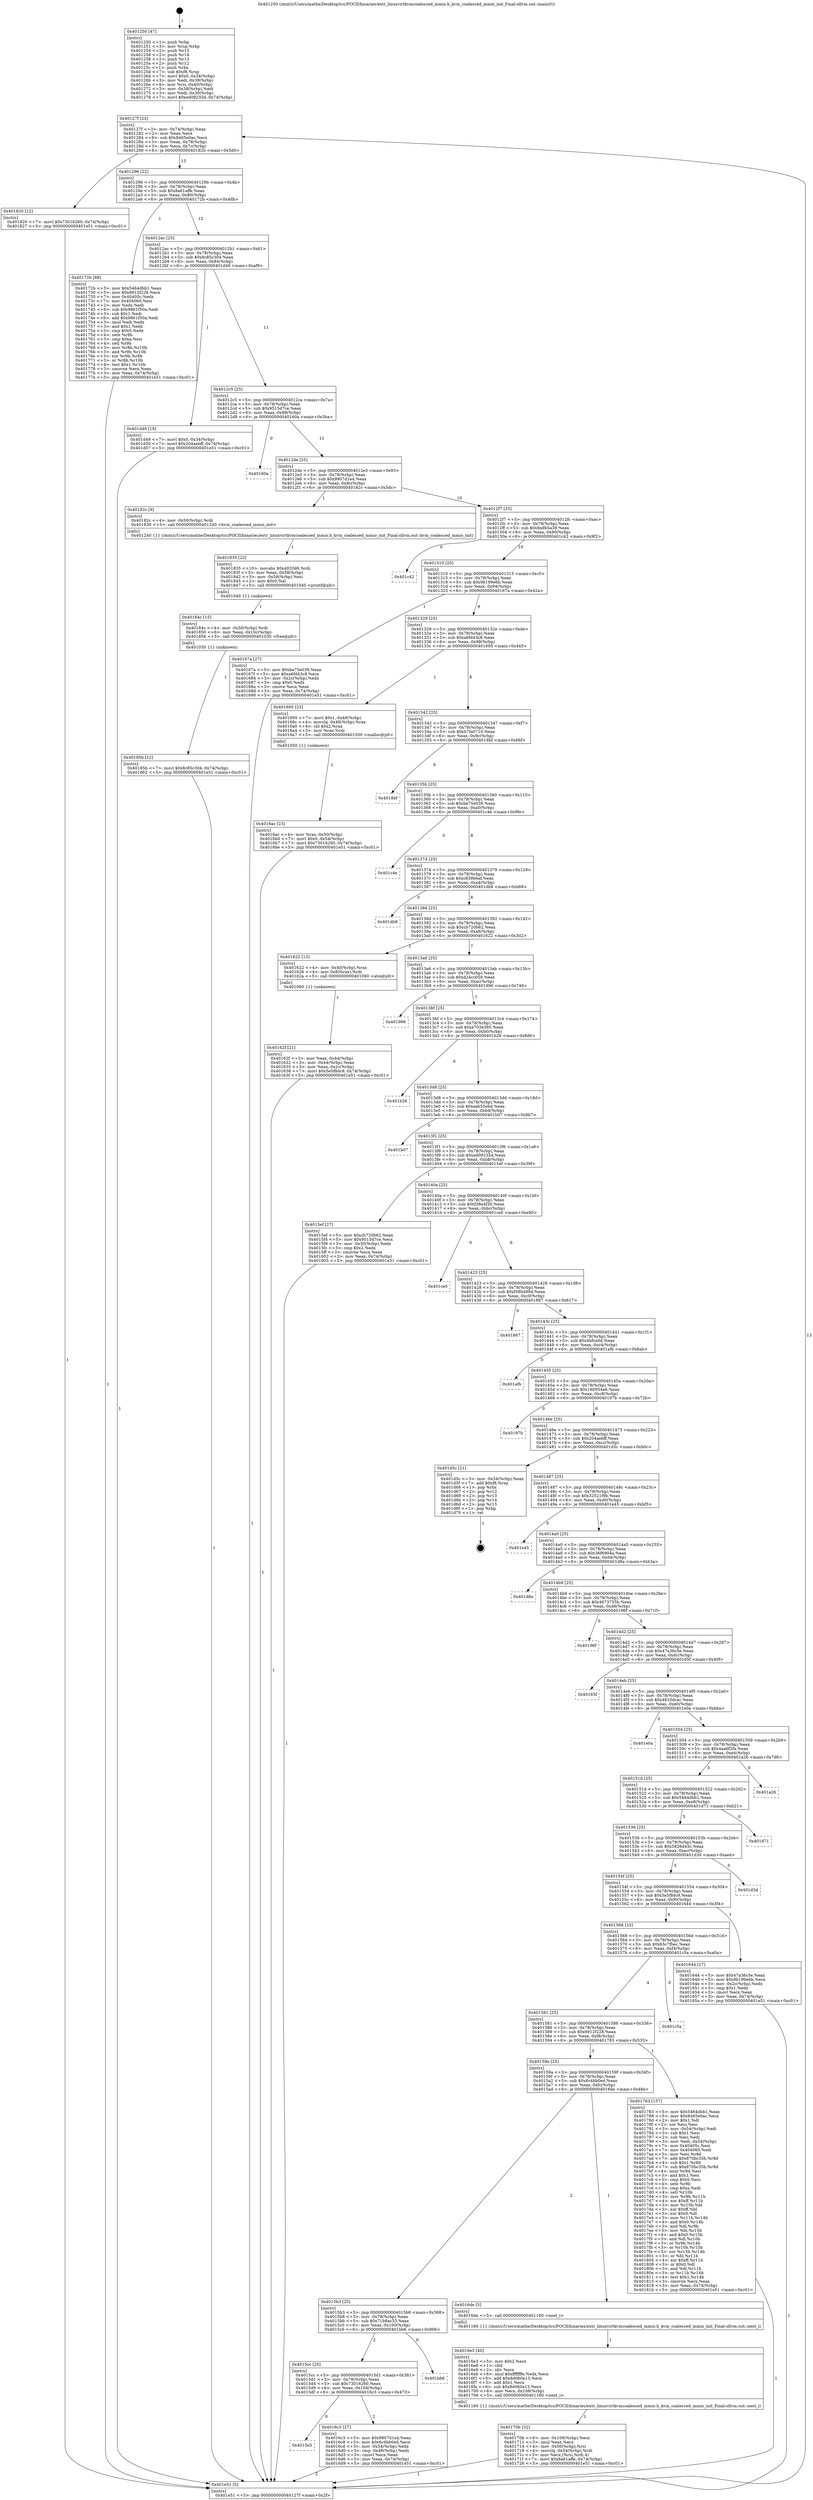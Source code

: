 digraph "0x401250" {
  label = "0x401250 (/mnt/c/Users/mathe/Desktop/tcc/POCII/binaries/extr_linuxvirtkvmcoalesced_mmio.h_kvm_coalesced_mmio_init_Final-ollvm.out::main(0))"
  labelloc = "t"
  node[shape=record]

  Entry [label="",width=0.3,height=0.3,shape=circle,fillcolor=black,style=filled]
  "0x40127f" [label="{
     0x40127f [23]\l
     | [instrs]\l
     &nbsp;&nbsp;0x40127f \<+3\>: mov -0x74(%rbp),%eax\l
     &nbsp;&nbsp;0x401282 \<+2\>: mov %eax,%ecx\l
     &nbsp;&nbsp;0x401284 \<+6\>: sub $0x8465e0ac,%ecx\l
     &nbsp;&nbsp;0x40128a \<+3\>: mov %eax,-0x78(%rbp)\l
     &nbsp;&nbsp;0x40128d \<+3\>: mov %ecx,-0x7c(%rbp)\l
     &nbsp;&nbsp;0x401290 \<+6\>: je 0000000000401820 \<main+0x5d0\>\l
  }"]
  "0x401820" [label="{
     0x401820 [12]\l
     | [instrs]\l
     &nbsp;&nbsp;0x401820 \<+7\>: movl $0x73016260,-0x74(%rbp)\l
     &nbsp;&nbsp;0x401827 \<+5\>: jmp 0000000000401e51 \<main+0xc01\>\l
  }"]
  "0x401296" [label="{
     0x401296 [22]\l
     | [instrs]\l
     &nbsp;&nbsp;0x401296 \<+5\>: jmp 000000000040129b \<main+0x4b\>\l
     &nbsp;&nbsp;0x40129b \<+3\>: mov -0x78(%rbp),%eax\l
     &nbsp;&nbsp;0x40129e \<+5\>: sub $0x8a61affe,%eax\l
     &nbsp;&nbsp;0x4012a3 \<+3\>: mov %eax,-0x80(%rbp)\l
     &nbsp;&nbsp;0x4012a6 \<+6\>: je 000000000040172b \<main+0x4db\>\l
  }"]
  Exit [label="",width=0.3,height=0.3,shape=circle,fillcolor=black,style=filled,peripheries=2]
  "0x40172b" [label="{
     0x40172b [88]\l
     | [instrs]\l
     &nbsp;&nbsp;0x40172b \<+5\>: mov $0x5464dbb1,%eax\l
     &nbsp;&nbsp;0x401730 \<+5\>: mov $0x6912f228,%ecx\l
     &nbsp;&nbsp;0x401735 \<+7\>: mov 0x40405c,%edx\l
     &nbsp;&nbsp;0x40173c \<+7\>: mov 0x404060,%esi\l
     &nbsp;&nbsp;0x401743 \<+2\>: mov %edx,%edi\l
     &nbsp;&nbsp;0x401745 \<+6\>: sub $0x9861f50a,%edi\l
     &nbsp;&nbsp;0x40174b \<+3\>: sub $0x1,%edi\l
     &nbsp;&nbsp;0x40174e \<+6\>: add $0x9861f50a,%edi\l
     &nbsp;&nbsp;0x401754 \<+3\>: imul %edi,%edx\l
     &nbsp;&nbsp;0x401757 \<+3\>: and $0x1,%edx\l
     &nbsp;&nbsp;0x40175a \<+3\>: cmp $0x0,%edx\l
     &nbsp;&nbsp;0x40175d \<+4\>: sete %r8b\l
     &nbsp;&nbsp;0x401761 \<+3\>: cmp $0xa,%esi\l
     &nbsp;&nbsp;0x401764 \<+4\>: setl %r9b\l
     &nbsp;&nbsp;0x401768 \<+3\>: mov %r8b,%r10b\l
     &nbsp;&nbsp;0x40176b \<+3\>: and %r9b,%r10b\l
     &nbsp;&nbsp;0x40176e \<+3\>: xor %r9b,%r8b\l
     &nbsp;&nbsp;0x401771 \<+3\>: or %r8b,%r10b\l
     &nbsp;&nbsp;0x401774 \<+4\>: test $0x1,%r10b\l
     &nbsp;&nbsp;0x401778 \<+3\>: cmovne %ecx,%eax\l
     &nbsp;&nbsp;0x40177b \<+3\>: mov %eax,-0x74(%rbp)\l
     &nbsp;&nbsp;0x40177e \<+5\>: jmp 0000000000401e51 \<main+0xc01\>\l
  }"]
  "0x4012ac" [label="{
     0x4012ac [25]\l
     | [instrs]\l
     &nbsp;&nbsp;0x4012ac \<+5\>: jmp 00000000004012b1 \<main+0x61\>\l
     &nbsp;&nbsp;0x4012b1 \<+3\>: mov -0x78(%rbp),%eax\l
     &nbsp;&nbsp;0x4012b4 \<+5\>: sub $0x8c85c304,%eax\l
     &nbsp;&nbsp;0x4012b9 \<+6\>: mov %eax,-0x84(%rbp)\l
     &nbsp;&nbsp;0x4012bf \<+6\>: je 0000000000401d49 \<main+0xaf9\>\l
  }"]
  "0x40185b" [label="{
     0x40185b [12]\l
     | [instrs]\l
     &nbsp;&nbsp;0x40185b \<+7\>: movl $0x8c85c304,-0x74(%rbp)\l
     &nbsp;&nbsp;0x401862 \<+5\>: jmp 0000000000401e51 \<main+0xc01\>\l
  }"]
  "0x401d49" [label="{
     0x401d49 [19]\l
     | [instrs]\l
     &nbsp;&nbsp;0x401d49 \<+7\>: movl $0x0,-0x34(%rbp)\l
     &nbsp;&nbsp;0x401d50 \<+7\>: movl $0x204aebff,-0x74(%rbp)\l
     &nbsp;&nbsp;0x401d57 \<+5\>: jmp 0000000000401e51 \<main+0xc01\>\l
  }"]
  "0x4012c5" [label="{
     0x4012c5 [25]\l
     | [instrs]\l
     &nbsp;&nbsp;0x4012c5 \<+5\>: jmp 00000000004012ca \<main+0x7a\>\l
     &nbsp;&nbsp;0x4012ca \<+3\>: mov -0x78(%rbp),%eax\l
     &nbsp;&nbsp;0x4012cd \<+5\>: sub $0x9515d7ce,%eax\l
     &nbsp;&nbsp;0x4012d2 \<+6\>: mov %eax,-0x88(%rbp)\l
     &nbsp;&nbsp;0x4012d8 \<+6\>: je 000000000040160a \<main+0x3ba\>\l
  }"]
  "0x40184c" [label="{
     0x40184c [15]\l
     | [instrs]\l
     &nbsp;&nbsp;0x40184c \<+4\>: mov -0x50(%rbp),%rdi\l
     &nbsp;&nbsp;0x401850 \<+6\>: mov %eax,-0x10c(%rbp)\l
     &nbsp;&nbsp;0x401856 \<+5\>: call 0000000000401030 \<free@plt\>\l
     | [calls]\l
     &nbsp;&nbsp;0x401030 \{1\} (unknown)\l
  }"]
  "0x40160a" [label="{
     0x40160a\l
  }", style=dashed]
  "0x4012de" [label="{
     0x4012de [25]\l
     | [instrs]\l
     &nbsp;&nbsp;0x4012de \<+5\>: jmp 00000000004012e3 \<main+0x93\>\l
     &nbsp;&nbsp;0x4012e3 \<+3\>: mov -0x78(%rbp),%eax\l
     &nbsp;&nbsp;0x4012e6 \<+5\>: sub $0x9907d1e4,%eax\l
     &nbsp;&nbsp;0x4012eb \<+6\>: mov %eax,-0x8c(%rbp)\l
     &nbsp;&nbsp;0x4012f1 \<+6\>: je 000000000040182c \<main+0x5dc\>\l
  }"]
  "0x401835" [label="{
     0x401835 [23]\l
     | [instrs]\l
     &nbsp;&nbsp;0x401835 \<+10\>: movabs $0x4020d6,%rdi\l
     &nbsp;&nbsp;0x40183f \<+3\>: mov %eax,-0x58(%rbp)\l
     &nbsp;&nbsp;0x401842 \<+3\>: mov -0x58(%rbp),%esi\l
     &nbsp;&nbsp;0x401845 \<+2\>: mov $0x0,%al\l
     &nbsp;&nbsp;0x401847 \<+5\>: call 0000000000401040 \<printf@plt\>\l
     | [calls]\l
     &nbsp;&nbsp;0x401040 \{1\} (unknown)\l
  }"]
  "0x40182c" [label="{
     0x40182c [9]\l
     | [instrs]\l
     &nbsp;&nbsp;0x40182c \<+4\>: mov -0x50(%rbp),%rdi\l
     &nbsp;&nbsp;0x401830 \<+5\>: call 0000000000401240 \<kvm_coalesced_mmio_init\>\l
     | [calls]\l
     &nbsp;&nbsp;0x401240 \{1\} (/mnt/c/Users/mathe/Desktop/tcc/POCII/binaries/extr_linuxvirtkvmcoalesced_mmio.h_kvm_coalesced_mmio_init_Final-ollvm.out::kvm_coalesced_mmio_init)\l
  }"]
  "0x4012f7" [label="{
     0x4012f7 [25]\l
     | [instrs]\l
     &nbsp;&nbsp;0x4012f7 \<+5\>: jmp 00000000004012fc \<main+0xac\>\l
     &nbsp;&nbsp;0x4012fc \<+3\>: mov -0x78(%rbp),%eax\l
     &nbsp;&nbsp;0x4012ff \<+5\>: sub $0x9a9b5a39,%eax\l
     &nbsp;&nbsp;0x401304 \<+6\>: mov %eax,-0x90(%rbp)\l
     &nbsp;&nbsp;0x40130a \<+6\>: je 0000000000401c42 \<main+0x9f2\>\l
  }"]
  "0x40170b" [label="{
     0x40170b [32]\l
     | [instrs]\l
     &nbsp;&nbsp;0x40170b \<+6\>: mov -0x108(%rbp),%ecx\l
     &nbsp;&nbsp;0x401711 \<+3\>: imul %eax,%ecx\l
     &nbsp;&nbsp;0x401714 \<+4\>: mov -0x50(%rbp),%rsi\l
     &nbsp;&nbsp;0x401718 \<+4\>: movslq -0x54(%rbp),%rdi\l
     &nbsp;&nbsp;0x40171c \<+3\>: mov %ecx,(%rsi,%rdi,4)\l
     &nbsp;&nbsp;0x40171f \<+7\>: movl $0x8a61affe,-0x74(%rbp)\l
     &nbsp;&nbsp;0x401726 \<+5\>: jmp 0000000000401e51 \<main+0xc01\>\l
  }"]
  "0x401c42" [label="{
     0x401c42\l
  }", style=dashed]
  "0x401310" [label="{
     0x401310 [25]\l
     | [instrs]\l
     &nbsp;&nbsp;0x401310 \<+5\>: jmp 0000000000401315 \<main+0xc5\>\l
     &nbsp;&nbsp;0x401315 \<+3\>: mov -0x78(%rbp),%eax\l
     &nbsp;&nbsp;0x401318 \<+5\>: sub $0x9b199e6b,%eax\l
     &nbsp;&nbsp;0x40131d \<+6\>: mov %eax,-0x94(%rbp)\l
     &nbsp;&nbsp;0x401323 \<+6\>: je 000000000040167a \<main+0x42a\>\l
  }"]
  "0x4016e3" [label="{
     0x4016e3 [40]\l
     | [instrs]\l
     &nbsp;&nbsp;0x4016e3 \<+5\>: mov $0x2,%ecx\l
     &nbsp;&nbsp;0x4016e8 \<+1\>: cltd\l
     &nbsp;&nbsp;0x4016e9 \<+2\>: idiv %ecx\l
     &nbsp;&nbsp;0x4016eb \<+6\>: imul $0xfffffffe,%edx,%ecx\l
     &nbsp;&nbsp;0x4016f1 \<+6\>: add $0x8d060a13,%ecx\l
     &nbsp;&nbsp;0x4016f7 \<+3\>: add $0x1,%ecx\l
     &nbsp;&nbsp;0x4016fa \<+6\>: sub $0x8d060a13,%ecx\l
     &nbsp;&nbsp;0x401700 \<+6\>: mov %ecx,-0x108(%rbp)\l
     &nbsp;&nbsp;0x401706 \<+5\>: call 0000000000401160 \<next_i\>\l
     | [calls]\l
     &nbsp;&nbsp;0x401160 \{1\} (/mnt/c/Users/mathe/Desktop/tcc/POCII/binaries/extr_linuxvirtkvmcoalesced_mmio.h_kvm_coalesced_mmio_init_Final-ollvm.out::next_i)\l
  }"]
  "0x40167a" [label="{
     0x40167a [27]\l
     | [instrs]\l
     &nbsp;&nbsp;0x40167a \<+5\>: mov $0xbe75e039,%eax\l
     &nbsp;&nbsp;0x40167f \<+5\>: mov $0xa6fd43c8,%ecx\l
     &nbsp;&nbsp;0x401684 \<+3\>: mov -0x2c(%rbp),%edx\l
     &nbsp;&nbsp;0x401687 \<+3\>: cmp $0x0,%edx\l
     &nbsp;&nbsp;0x40168a \<+3\>: cmove %ecx,%eax\l
     &nbsp;&nbsp;0x40168d \<+3\>: mov %eax,-0x74(%rbp)\l
     &nbsp;&nbsp;0x401690 \<+5\>: jmp 0000000000401e51 \<main+0xc01\>\l
  }"]
  "0x401329" [label="{
     0x401329 [25]\l
     | [instrs]\l
     &nbsp;&nbsp;0x401329 \<+5\>: jmp 000000000040132e \<main+0xde\>\l
     &nbsp;&nbsp;0x40132e \<+3\>: mov -0x78(%rbp),%eax\l
     &nbsp;&nbsp;0x401331 \<+5\>: sub $0xa6fd43c8,%eax\l
     &nbsp;&nbsp;0x401336 \<+6\>: mov %eax,-0x98(%rbp)\l
     &nbsp;&nbsp;0x40133c \<+6\>: je 0000000000401695 \<main+0x445\>\l
  }"]
  "0x4015e5" [label="{
     0x4015e5\l
  }", style=dashed]
  "0x401695" [label="{
     0x401695 [23]\l
     | [instrs]\l
     &nbsp;&nbsp;0x401695 \<+7\>: movl $0x1,-0x48(%rbp)\l
     &nbsp;&nbsp;0x40169c \<+4\>: movslq -0x48(%rbp),%rax\l
     &nbsp;&nbsp;0x4016a0 \<+4\>: shl $0x2,%rax\l
     &nbsp;&nbsp;0x4016a4 \<+3\>: mov %rax,%rdi\l
     &nbsp;&nbsp;0x4016a7 \<+5\>: call 0000000000401050 \<malloc@plt\>\l
     | [calls]\l
     &nbsp;&nbsp;0x401050 \{1\} (unknown)\l
  }"]
  "0x401342" [label="{
     0x401342 [25]\l
     | [instrs]\l
     &nbsp;&nbsp;0x401342 \<+5\>: jmp 0000000000401347 \<main+0xf7\>\l
     &nbsp;&nbsp;0x401347 \<+3\>: mov -0x78(%rbp),%eax\l
     &nbsp;&nbsp;0x40134a \<+5\>: sub $0xb7fa0710,%eax\l
     &nbsp;&nbsp;0x40134f \<+6\>: mov %eax,-0x9c(%rbp)\l
     &nbsp;&nbsp;0x401355 \<+6\>: je 00000000004018bf \<main+0x66f\>\l
  }"]
  "0x4016c3" [label="{
     0x4016c3 [27]\l
     | [instrs]\l
     &nbsp;&nbsp;0x4016c3 \<+5\>: mov $0x9907d1e4,%eax\l
     &nbsp;&nbsp;0x4016c8 \<+5\>: mov $0x6c4bb0ed,%ecx\l
     &nbsp;&nbsp;0x4016cd \<+3\>: mov -0x54(%rbp),%edx\l
     &nbsp;&nbsp;0x4016d0 \<+3\>: cmp -0x48(%rbp),%edx\l
     &nbsp;&nbsp;0x4016d3 \<+3\>: cmovl %ecx,%eax\l
     &nbsp;&nbsp;0x4016d6 \<+3\>: mov %eax,-0x74(%rbp)\l
     &nbsp;&nbsp;0x4016d9 \<+5\>: jmp 0000000000401e51 \<main+0xc01\>\l
  }"]
  "0x4018bf" [label="{
     0x4018bf\l
  }", style=dashed]
  "0x40135b" [label="{
     0x40135b [25]\l
     | [instrs]\l
     &nbsp;&nbsp;0x40135b \<+5\>: jmp 0000000000401360 \<main+0x110\>\l
     &nbsp;&nbsp;0x401360 \<+3\>: mov -0x78(%rbp),%eax\l
     &nbsp;&nbsp;0x401363 \<+5\>: sub $0xbe75e039,%eax\l
     &nbsp;&nbsp;0x401368 \<+6\>: mov %eax,-0xa0(%rbp)\l
     &nbsp;&nbsp;0x40136e \<+6\>: je 0000000000401c4e \<main+0x9fe\>\l
  }"]
  "0x4015cc" [label="{
     0x4015cc [25]\l
     | [instrs]\l
     &nbsp;&nbsp;0x4015cc \<+5\>: jmp 00000000004015d1 \<main+0x381\>\l
     &nbsp;&nbsp;0x4015d1 \<+3\>: mov -0x78(%rbp),%eax\l
     &nbsp;&nbsp;0x4015d4 \<+5\>: sub $0x73016260,%eax\l
     &nbsp;&nbsp;0x4015d9 \<+6\>: mov %eax,-0x104(%rbp)\l
     &nbsp;&nbsp;0x4015df \<+6\>: je 00000000004016c3 \<main+0x473\>\l
  }"]
  "0x401c4e" [label="{
     0x401c4e\l
  }", style=dashed]
  "0x401374" [label="{
     0x401374 [25]\l
     | [instrs]\l
     &nbsp;&nbsp;0x401374 \<+5\>: jmp 0000000000401379 \<main+0x129\>\l
     &nbsp;&nbsp;0x401379 \<+3\>: mov -0x78(%rbp),%eax\l
     &nbsp;&nbsp;0x40137c \<+5\>: sub $0xc839b6af,%eax\l
     &nbsp;&nbsp;0x401381 \<+6\>: mov %eax,-0xa4(%rbp)\l
     &nbsp;&nbsp;0x401387 \<+6\>: je 0000000000401db8 \<main+0xb68\>\l
  }"]
  "0x401bb6" [label="{
     0x401bb6\l
  }", style=dashed]
  "0x401db8" [label="{
     0x401db8\l
  }", style=dashed]
  "0x40138d" [label="{
     0x40138d [25]\l
     | [instrs]\l
     &nbsp;&nbsp;0x40138d \<+5\>: jmp 0000000000401392 \<main+0x142\>\l
     &nbsp;&nbsp;0x401392 \<+3\>: mov -0x78(%rbp),%eax\l
     &nbsp;&nbsp;0x401395 \<+5\>: sub $0xcb720b62,%eax\l
     &nbsp;&nbsp;0x40139a \<+6\>: mov %eax,-0xa8(%rbp)\l
     &nbsp;&nbsp;0x4013a0 \<+6\>: je 0000000000401622 \<main+0x3d2\>\l
  }"]
  "0x4015b3" [label="{
     0x4015b3 [25]\l
     | [instrs]\l
     &nbsp;&nbsp;0x4015b3 \<+5\>: jmp 00000000004015b8 \<main+0x368\>\l
     &nbsp;&nbsp;0x4015b8 \<+3\>: mov -0x78(%rbp),%eax\l
     &nbsp;&nbsp;0x4015bb \<+5\>: sub $0x71b8ac33,%eax\l
     &nbsp;&nbsp;0x4015c0 \<+6\>: mov %eax,-0x100(%rbp)\l
     &nbsp;&nbsp;0x4015c6 \<+6\>: je 0000000000401bb6 \<main+0x966\>\l
  }"]
  "0x401622" [label="{
     0x401622 [13]\l
     | [instrs]\l
     &nbsp;&nbsp;0x401622 \<+4\>: mov -0x40(%rbp),%rax\l
     &nbsp;&nbsp;0x401626 \<+4\>: mov 0x8(%rax),%rdi\l
     &nbsp;&nbsp;0x40162a \<+5\>: call 0000000000401060 \<atoi@plt\>\l
     | [calls]\l
     &nbsp;&nbsp;0x401060 \{1\} (unknown)\l
  }"]
  "0x4013a6" [label="{
     0x4013a6 [25]\l
     | [instrs]\l
     &nbsp;&nbsp;0x4013a6 \<+5\>: jmp 00000000004013ab \<main+0x15b\>\l
     &nbsp;&nbsp;0x4013ab \<+3\>: mov -0x78(%rbp),%eax\l
     &nbsp;&nbsp;0x4013ae \<+5\>: sub $0xd24cc059,%eax\l
     &nbsp;&nbsp;0x4013b3 \<+6\>: mov %eax,-0xac(%rbp)\l
     &nbsp;&nbsp;0x4013b9 \<+6\>: je 0000000000401996 \<main+0x746\>\l
  }"]
  "0x4016de" [label="{
     0x4016de [5]\l
     | [instrs]\l
     &nbsp;&nbsp;0x4016de \<+5\>: call 0000000000401160 \<next_i\>\l
     | [calls]\l
     &nbsp;&nbsp;0x401160 \{1\} (/mnt/c/Users/mathe/Desktop/tcc/POCII/binaries/extr_linuxvirtkvmcoalesced_mmio.h_kvm_coalesced_mmio_init_Final-ollvm.out::next_i)\l
  }"]
  "0x401996" [label="{
     0x401996\l
  }", style=dashed]
  "0x4013bf" [label="{
     0x4013bf [25]\l
     | [instrs]\l
     &nbsp;&nbsp;0x4013bf \<+5\>: jmp 00000000004013c4 \<main+0x174\>\l
     &nbsp;&nbsp;0x4013c4 \<+3\>: mov -0x78(%rbp),%eax\l
     &nbsp;&nbsp;0x4013c7 \<+5\>: sub $0xe703e360,%eax\l
     &nbsp;&nbsp;0x4013cc \<+6\>: mov %eax,-0xb0(%rbp)\l
     &nbsp;&nbsp;0x4013d2 \<+6\>: je 0000000000401b26 \<main+0x8d6\>\l
  }"]
  "0x40159a" [label="{
     0x40159a [25]\l
     | [instrs]\l
     &nbsp;&nbsp;0x40159a \<+5\>: jmp 000000000040159f \<main+0x34f\>\l
     &nbsp;&nbsp;0x40159f \<+3\>: mov -0x78(%rbp),%eax\l
     &nbsp;&nbsp;0x4015a2 \<+5\>: sub $0x6c4bb0ed,%eax\l
     &nbsp;&nbsp;0x4015a7 \<+6\>: mov %eax,-0xfc(%rbp)\l
     &nbsp;&nbsp;0x4015ad \<+6\>: je 00000000004016de \<main+0x48e\>\l
  }"]
  "0x401b26" [label="{
     0x401b26\l
  }", style=dashed]
  "0x4013d8" [label="{
     0x4013d8 [25]\l
     | [instrs]\l
     &nbsp;&nbsp;0x4013d8 \<+5\>: jmp 00000000004013dd \<main+0x18d\>\l
     &nbsp;&nbsp;0x4013dd \<+3\>: mov -0x78(%rbp),%eax\l
     &nbsp;&nbsp;0x4013e0 \<+5\>: sub $0xeab55ebd,%eax\l
     &nbsp;&nbsp;0x4013e5 \<+6\>: mov %eax,-0xb4(%rbp)\l
     &nbsp;&nbsp;0x4013eb \<+6\>: je 0000000000401b07 \<main+0x8b7\>\l
  }"]
  "0x401783" [label="{
     0x401783 [157]\l
     | [instrs]\l
     &nbsp;&nbsp;0x401783 \<+5\>: mov $0x5464dbb1,%eax\l
     &nbsp;&nbsp;0x401788 \<+5\>: mov $0x8465e0ac,%ecx\l
     &nbsp;&nbsp;0x40178d \<+2\>: mov $0x1,%dl\l
     &nbsp;&nbsp;0x40178f \<+2\>: xor %esi,%esi\l
     &nbsp;&nbsp;0x401791 \<+3\>: mov -0x54(%rbp),%edi\l
     &nbsp;&nbsp;0x401794 \<+3\>: sub $0x1,%esi\l
     &nbsp;&nbsp;0x401797 \<+2\>: sub %esi,%edi\l
     &nbsp;&nbsp;0x401799 \<+3\>: mov %edi,-0x54(%rbp)\l
     &nbsp;&nbsp;0x40179c \<+7\>: mov 0x40405c,%esi\l
     &nbsp;&nbsp;0x4017a3 \<+7\>: mov 0x404060,%edi\l
     &nbsp;&nbsp;0x4017aa \<+3\>: mov %esi,%r8d\l
     &nbsp;&nbsp;0x4017ad \<+7\>: add $0x870bc35b,%r8d\l
     &nbsp;&nbsp;0x4017b4 \<+4\>: sub $0x1,%r8d\l
     &nbsp;&nbsp;0x4017b8 \<+7\>: sub $0x870bc35b,%r8d\l
     &nbsp;&nbsp;0x4017bf \<+4\>: imul %r8d,%esi\l
     &nbsp;&nbsp;0x4017c3 \<+3\>: and $0x1,%esi\l
     &nbsp;&nbsp;0x4017c6 \<+3\>: cmp $0x0,%esi\l
     &nbsp;&nbsp;0x4017c9 \<+4\>: sete %r9b\l
     &nbsp;&nbsp;0x4017cd \<+3\>: cmp $0xa,%edi\l
     &nbsp;&nbsp;0x4017d0 \<+4\>: setl %r10b\l
     &nbsp;&nbsp;0x4017d4 \<+3\>: mov %r9b,%r11b\l
     &nbsp;&nbsp;0x4017d7 \<+4\>: xor $0xff,%r11b\l
     &nbsp;&nbsp;0x4017db \<+3\>: mov %r10b,%bl\l
     &nbsp;&nbsp;0x4017de \<+3\>: xor $0xff,%bl\l
     &nbsp;&nbsp;0x4017e1 \<+3\>: xor $0x0,%dl\l
     &nbsp;&nbsp;0x4017e4 \<+3\>: mov %r11b,%r14b\l
     &nbsp;&nbsp;0x4017e7 \<+4\>: and $0x0,%r14b\l
     &nbsp;&nbsp;0x4017eb \<+3\>: and %dl,%r9b\l
     &nbsp;&nbsp;0x4017ee \<+3\>: mov %bl,%r15b\l
     &nbsp;&nbsp;0x4017f1 \<+4\>: and $0x0,%r15b\l
     &nbsp;&nbsp;0x4017f5 \<+3\>: and %dl,%r10b\l
     &nbsp;&nbsp;0x4017f8 \<+3\>: or %r9b,%r14b\l
     &nbsp;&nbsp;0x4017fb \<+3\>: or %r10b,%r15b\l
     &nbsp;&nbsp;0x4017fe \<+3\>: xor %r15b,%r14b\l
     &nbsp;&nbsp;0x401801 \<+3\>: or %bl,%r11b\l
     &nbsp;&nbsp;0x401804 \<+4\>: xor $0xff,%r11b\l
     &nbsp;&nbsp;0x401808 \<+3\>: or $0x0,%dl\l
     &nbsp;&nbsp;0x40180b \<+3\>: and %dl,%r11b\l
     &nbsp;&nbsp;0x40180e \<+3\>: or %r11b,%r14b\l
     &nbsp;&nbsp;0x401811 \<+4\>: test $0x1,%r14b\l
     &nbsp;&nbsp;0x401815 \<+3\>: cmovne %ecx,%eax\l
     &nbsp;&nbsp;0x401818 \<+3\>: mov %eax,-0x74(%rbp)\l
     &nbsp;&nbsp;0x40181b \<+5\>: jmp 0000000000401e51 \<main+0xc01\>\l
  }"]
  "0x401b07" [label="{
     0x401b07\l
  }", style=dashed]
  "0x4013f1" [label="{
     0x4013f1 [25]\l
     | [instrs]\l
     &nbsp;&nbsp;0x4013f1 \<+5\>: jmp 00000000004013f6 \<main+0x1a6\>\l
     &nbsp;&nbsp;0x4013f6 \<+3\>: mov -0x78(%rbp),%eax\l
     &nbsp;&nbsp;0x4013f9 \<+5\>: sub $0xed09235d,%eax\l
     &nbsp;&nbsp;0x4013fe \<+6\>: mov %eax,-0xb8(%rbp)\l
     &nbsp;&nbsp;0x401404 \<+6\>: je 00000000004015ef \<main+0x39f\>\l
  }"]
  "0x401581" [label="{
     0x401581 [25]\l
     | [instrs]\l
     &nbsp;&nbsp;0x401581 \<+5\>: jmp 0000000000401586 \<main+0x336\>\l
     &nbsp;&nbsp;0x401586 \<+3\>: mov -0x78(%rbp),%eax\l
     &nbsp;&nbsp;0x401589 \<+5\>: sub $0x6912f228,%eax\l
     &nbsp;&nbsp;0x40158e \<+6\>: mov %eax,-0xf8(%rbp)\l
     &nbsp;&nbsp;0x401594 \<+6\>: je 0000000000401783 \<main+0x533\>\l
  }"]
  "0x4015ef" [label="{
     0x4015ef [27]\l
     | [instrs]\l
     &nbsp;&nbsp;0x4015ef \<+5\>: mov $0xcb720b62,%eax\l
     &nbsp;&nbsp;0x4015f4 \<+5\>: mov $0x9515d7ce,%ecx\l
     &nbsp;&nbsp;0x4015f9 \<+3\>: mov -0x30(%rbp),%edx\l
     &nbsp;&nbsp;0x4015fc \<+3\>: cmp $0x2,%edx\l
     &nbsp;&nbsp;0x4015ff \<+3\>: cmovne %ecx,%eax\l
     &nbsp;&nbsp;0x401602 \<+3\>: mov %eax,-0x74(%rbp)\l
     &nbsp;&nbsp;0x401605 \<+5\>: jmp 0000000000401e51 \<main+0xc01\>\l
  }"]
  "0x40140a" [label="{
     0x40140a [25]\l
     | [instrs]\l
     &nbsp;&nbsp;0x40140a \<+5\>: jmp 000000000040140f \<main+0x1bf\>\l
     &nbsp;&nbsp;0x40140f \<+3\>: mov -0x78(%rbp),%eax\l
     &nbsp;&nbsp;0x401412 \<+5\>: sub $0xf38a4f30,%eax\l
     &nbsp;&nbsp;0x401417 \<+6\>: mov %eax,-0xbc(%rbp)\l
     &nbsp;&nbsp;0x40141d \<+6\>: je 0000000000401ce0 \<main+0xa90\>\l
  }"]
  "0x401e51" [label="{
     0x401e51 [5]\l
     | [instrs]\l
     &nbsp;&nbsp;0x401e51 \<+5\>: jmp 000000000040127f \<main+0x2f\>\l
  }"]
  "0x401250" [label="{
     0x401250 [47]\l
     | [instrs]\l
     &nbsp;&nbsp;0x401250 \<+1\>: push %rbp\l
     &nbsp;&nbsp;0x401251 \<+3\>: mov %rsp,%rbp\l
     &nbsp;&nbsp;0x401254 \<+2\>: push %r15\l
     &nbsp;&nbsp;0x401256 \<+2\>: push %r14\l
     &nbsp;&nbsp;0x401258 \<+2\>: push %r13\l
     &nbsp;&nbsp;0x40125a \<+2\>: push %r12\l
     &nbsp;&nbsp;0x40125c \<+1\>: push %rbx\l
     &nbsp;&nbsp;0x40125d \<+7\>: sub $0xf8,%rsp\l
     &nbsp;&nbsp;0x401264 \<+7\>: movl $0x0,-0x34(%rbp)\l
     &nbsp;&nbsp;0x40126b \<+3\>: mov %edi,-0x38(%rbp)\l
     &nbsp;&nbsp;0x40126e \<+4\>: mov %rsi,-0x40(%rbp)\l
     &nbsp;&nbsp;0x401272 \<+3\>: mov -0x38(%rbp),%edi\l
     &nbsp;&nbsp;0x401275 \<+3\>: mov %edi,-0x30(%rbp)\l
     &nbsp;&nbsp;0x401278 \<+7\>: movl $0xed09235d,-0x74(%rbp)\l
  }"]
  "0x40162f" [label="{
     0x40162f [21]\l
     | [instrs]\l
     &nbsp;&nbsp;0x40162f \<+3\>: mov %eax,-0x44(%rbp)\l
     &nbsp;&nbsp;0x401632 \<+3\>: mov -0x44(%rbp),%eax\l
     &nbsp;&nbsp;0x401635 \<+3\>: mov %eax,-0x2c(%rbp)\l
     &nbsp;&nbsp;0x401638 \<+7\>: movl $0x5e5f8dc9,-0x74(%rbp)\l
     &nbsp;&nbsp;0x40163f \<+5\>: jmp 0000000000401e51 \<main+0xc01\>\l
  }"]
  "0x401c5a" [label="{
     0x401c5a\l
  }", style=dashed]
  "0x401ce0" [label="{
     0x401ce0\l
  }", style=dashed]
  "0x401423" [label="{
     0x401423 [25]\l
     | [instrs]\l
     &nbsp;&nbsp;0x401423 \<+5\>: jmp 0000000000401428 \<main+0x1d8\>\l
     &nbsp;&nbsp;0x401428 \<+3\>: mov -0x78(%rbp),%eax\l
     &nbsp;&nbsp;0x40142b \<+5\>: sub $0xf58b4994,%eax\l
     &nbsp;&nbsp;0x401430 \<+6\>: mov %eax,-0xc0(%rbp)\l
     &nbsp;&nbsp;0x401436 \<+6\>: je 0000000000401867 \<main+0x617\>\l
  }"]
  "0x4016ac" [label="{
     0x4016ac [23]\l
     | [instrs]\l
     &nbsp;&nbsp;0x4016ac \<+4\>: mov %rax,-0x50(%rbp)\l
     &nbsp;&nbsp;0x4016b0 \<+7\>: movl $0x0,-0x54(%rbp)\l
     &nbsp;&nbsp;0x4016b7 \<+7\>: movl $0x73016260,-0x74(%rbp)\l
     &nbsp;&nbsp;0x4016be \<+5\>: jmp 0000000000401e51 \<main+0xc01\>\l
  }"]
  "0x401867" [label="{
     0x401867\l
  }", style=dashed]
  "0x40143c" [label="{
     0x40143c [25]\l
     | [instrs]\l
     &nbsp;&nbsp;0x40143c \<+5\>: jmp 0000000000401441 \<main+0x1f1\>\l
     &nbsp;&nbsp;0x401441 \<+3\>: mov -0x78(%rbp),%eax\l
     &nbsp;&nbsp;0x401444 \<+5\>: sub $0x4bfca0d,%eax\l
     &nbsp;&nbsp;0x401449 \<+6\>: mov %eax,-0xc4(%rbp)\l
     &nbsp;&nbsp;0x40144f \<+6\>: je 0000000000401afb \<main+0x8ab\>\l
  }"]
  "0x401568" [label="{
     0x401568 [25]\l
     | [instrs]\l
     &nbsp;&nbsp;0x401568 \<+5\>: jmp 000000000040156d \<main+0x31d\>\l
     &nbsp;&nbsp;0x40156d \<+3\>: mov -0x78(%rbp),%eax\l
     &nbsp;&nbsp;0x401570 \<+5\>: sub $0x65c7fbec,%eax\l
     &nbsp;&nbsp;0x401575 \<+6\>: mov %eax,-0xf4(%rbp)\l
     &nbsp;&nbsp;0x40157b \<+6\>: je 0000000000401c5a \<main+0xa0a\>\l
  }"]
  "0x401afb" [label="{
     0x401afb\l
  }", style=dashed]
  "0x401455" [label="{
     0x401455 [25]\l
     | [instrs]\l
     &nbsp;&nbsp;0x401455 \<+5\>: jmp 000000000040145a \<main+0x20a\>\l
     &nbsp;&nbsp;0x40145a \<+3\>: mov -0x78(%rbp),%eax\l
     &nbsp;&nbsp;0x40145d \<+5\>: sub $0x180054a6,%eax\l
     &nbsp;&nbsp;0x401462 \<+6\>: mov %eax,-0xc8(%rbp)\l
     &nbsp;&nbsp;0x401468 \<+6\>: je 000000000040197b \<main+0x72b\>\l
  }"]
  "0x401644" [label="{
     0x401644 [27]\l
     | [instrs]\l
     &nbsp;&nbsp;0x401644 \<+5\>: mov $0x47a36c5e,%eax\l
     &nbsp;&nbsp;0x401649 \<+5\>: mov $0x9b199e6b,%ecx\l
     &nbsp;&nbsp;0x40164e \<+3\>: mov -0x2c(%rbp),%edx\l
     &nbsp;&nbsp;0x401651 \<+3\>: cmp $0x1,%edx\l
     &nbsp;&nbsp;0x401654 \<+3\>: cmovl %ecx,%eax\l
     &nbsp;&nbsp;0x401657 \<+3\>: mov %eax,-0x74(%rbp)\l
     &nbsp;&nbsp;0x40165a \<+5\>: jmp 0000000000401e51 \<main+0xc01\>\l
  }"]
  "0x40197b" [label="{
     0x40197b\l
  }", style=dashed]
  "0x40146e" [label="{
     0x40146e [25]\l
     | [instrs]\l
     &nbsp;&nbsp;0x40146e \<+5\>: jmp 0000000000401473 \<main+0x223\>\l
     &nbsp;&nbsp;0x401473 \<+3\>: mov -0x78(%rbp),%eax\l
     &nbsp;&nbsp;0x401476 \<+5\>: sub $0x204aebff,%eax\l
     &nbsp;&nbsp;0x40147b \<+6\>: mov %eax,-0xcc(%rbp)\l
     &nbsp;&nbsp;0x401481 \<+6\>: je 0000000000401d5c \<main+0xb0c\>\l
  }"]
  "0x40154f" [label="{
     0x40154f [25]\l
     | [instrs]\l
     &nbsp;&nbsp;0x40154f \<+5\>: jmp 0000000000401554 \<main+0x304\>\l
     &nbsp;&nbsp;0x401554 \<+3\>: mov -0x78(%rbp),%eax\l
     &nbsp;&nbsp;0x401557 \<+5\>: sub $0x5e5f8dc9,%eax\l
     &nbsp;&nbsp;0x40155c \<+6\>: mov %eax,-0xf0(%rbp)\l
     &nbsp;&nbsp;0x401562 \<+6\>: je 0000000000401644 \<main+0x3f4\>\l
  }"]
  "0x401d5c" [label="{
     0x401d5c [21]\l
     | [instrs]\l
     &nbsp;&nbsp;0x401d5c \<+3\>: mov -0x34(%rbp),%eax\l
     &nbsp;&nbsp;0x401d5f \<+7\>: add $0xf8,%rsp\l
     &nbsp;&nbsp;0x401d66 \<+1\>: pop %rbx\l
     &nbsp;&nbsp;0x401d67 \<+2\>: pop %r12\l
     &nbsp;&nbsp;0x401d69 \<+2\>: pop %r13\l
     &nbsp;&nbsp;0x401d6b \<+2\>: pop %r14\l
     &nbsp;&nbsp;0x401d6d \<+2\>: pop %r15\l
     &nbsp;&nbsp;0x401d6f \<+1\>: pop %rbp\l
     &nbsp;&nbsp;0x401d70 \<+1\>: ret\l
  }"]
  "0x401487" [label="{
     0x401487 [25]\l
     | [instrs]\l
     &nbsp;&nbsp;0x401487 \<+5\>: jmp 000000000040148c \<main+0x23c\>\l
     &nbsp;&nbsp;0x40148c \<+3\>: mov -0x78(%rbp),%eax\l
     &nbsp;&nbsp;0x40148f \<+5\>: sub $0x32521f9b,%eax\l
     &nbsp;&nbsp;0x401494 \<+6\>: mov %eax,-0xd0(%rbp)\l
     &nbsp;&nbsp;0x40149a \<+6\>: je 0000000000401e45 \<main+0xbf5\>\l
  }"]
  "0x401d3d" [label="{
     0x401d3d\l
  }", style=dashed]
  "0x401e45" [label="{
     0x401e45\l
  }", style=dashed]
  "0x4014a0" [label="{
     0x4014a0 [25]\l
     | [instrs]\l
     &nbsp;&nbsp;0x4014a0 \<+5\>: jmp 00000000004014a5 \<main+0x255\>\l
     &nbsp;&nbsp;0x4014a5 \<+3\>: mov -0x78(%rbp),%eax\l
     &nbsp;&nbsp;0x4014a8 \<+5\>: sub $0x36f6904a,%eax\l
     &nbsp;&nbsp;0x4014ad \<+6\>: mov %eax,-0xd4(%rbp)\l
     &nbsp;&nbsp;0x4014b3 \<+6\>: je 0000000000401d8a \<main+0xb3a\>\l
  }"]
  "0x401536" [label="{
     0x401536 [25]\l
     | [instrs]\l
     &nbsp;&nbsp;0x401536 \<+5\>: jmp 000000000040153b \<main+0x2eb\>\l
     &nbsp;&nbsp;0x40153b \<+3\>: mov -0x78(%rbp),%eax\l
     &nbsp;&nbsp;0x40153e \<+5\>: sub $0x5826d43c,%eax\l
     &nbsp;&nbsp;0x401543 \<+6\>: mov %eax,-0xec(%rbp)\l
     &nbsp;&nbsp;0x401549 \<+6\>: je 0000000000401d3d \<main+0xaed\>\l
  }"]
  "0x401d8a" [label="{
     0x401d8a\l
  }", style=dashed]
  "0x4014b9" [label="{
     0x4014b9 [25]\l
     | [instrs]\l
     &nbsp;&nbsp;0x4014b9 \<+5\>: jmp 00000000004014be \<main+0x26e\>\l
     &nbsp;&nbsp;0x4014be \<+3\>: mov -0x78(%rbp),%eax\l
     &nbsp;&nbsp;0x4014c1 \<+5\>: sub $0x4673755b,%eax\l
     &nbsp;&nbsp;0x4014c6 \<+6\>: mov %eax,-0xd8(%rbp)\l
     &nbsp;&nbsp;0x4014cc \<+6\>: je 000000000040196f \<main+0x71f\>\l
  }"]
  "0x401d71" [label="{
     0x401d71\l
  }", style=dashed]
  "0x40196f" [label="{
     0x40196f\l
  }", style=dashed]
  "0x4014d2" [label="{
     0x4014d2 [25]\l
     | [instrs]\l
     &nbsp;&nbsp;0x4014d2 \<+5\>: jmp 00000000004014d7 \<main+0x287\>\l
     &nbsp;&nbsp;0x4014d7 \<+3\>: mov -0x78(%rbp),%eax\l
     &nbsp;&nbsp;0x4014da \<+5\>: sub $0x47a36c5e,%eax\l
     &nbsp;&nbsp;0x4014df \<+6\>: mov %eax,-0xdc(%rbp)\l
     &nbsp;&nbsp;0x4014e5 \<+6\>: je 000000000040165f \<main+0x40f\>\l
  }"]
  "0x40151d" [label="{
     0x40151d [25]\l
     | [instrs]\l
     &nbsp;&nbsp;0x40151d \<+5\>: jmp 0000000000401522 \<main+0x2d2\>\l
     &nbsp;&nbsp;0x401522 \<+3\>: mov -0x78(%rbp),%eax\l
     &nbsp;&nbsp;0x401525 \<+5\>: sub $0x5464dbb1,%eax\l
     &nbsp;&nbsp;0x40152a \<+6\>: mov %eax,-0xe8(%rbp)\l
     &nbsp;&nbsp;0x401530 \<+6\>: je 0000000000401d71 \<main+0xb21\>\l
  }"]
  "0x40165f" [label="{
     0x40165f\l
  }", style=dashed]
  "0x4014eb" [label="{
     0x4014eb [25]\l
     | [instrs]\l
     &nbsp;&nbsp;0x4014eb \<+5\>: jmp 00000000004014f0 \<main+0x2a0\>\l
     &nbsp;&nbsp;0x4014f0 \<+3\>: mov -0x78(%rbp),%eax\l
     &nbsp;&nbsp;0x4014f3 \<+5\>: sub $0x4810dcac,%eax\l
     &nbsp;&nbsp;0x4014f8 \<+6\>: mov %eax,-0xe0(%rbp)\l
     &nbsp;&nbsp;0x4014fe \<+6\>: je 0000000000401e0a \<main+0xbba\>\l
  }"]
  "0x401a26" [label="{
     0x401a26\l
  }", style=dashed]
  "0x401e0a" [label="{
     0x401e0a\l
  }", style=dashed]
  "0x401504" [label="{
     0x401504 [25]\l
     | [instrs]\l
     &nbsp;&nbsp;0x401504 \<+5\>: jmp 0000000000401509 \<main+0x2b9\>\l
     &nbsp;&nbsp;0x401509 \<+3\>: mov -0x78(%rbp),%eax\l
     &nbsp;&nbsp;0x40150c \<+5\>: sub $0x4aa6f2fa,%eax\l
     &nbsp;&nbsp;0x401511 \<+6\>: mov %eax,-0xe4(%rbp)\l
     &nbsp;&nbsp;0x401517 \<+6\>: je 0000000000401a26 \<main+0x7d6\>\l
  }"]
  Entry -> "0x401250" [label=" 1"]
  "0x40127f" -> "0x401820" [label=" 1"]
  "0x40127f" -> "0x401296" [label=" 13"]
  "0x401d5c" -> Exit [label=" 1"]
  "0x401296" -> "0x40172b" [label=" 1"]
  "0x401296" -> "0x4012ac" [label=" 12"]
  "0x401d49" -> "0x401e51" [label=" 1"]
  "0x4012ac" -> "0x401d49" [label=" 1"]
  "0x4012ac" -> "0x4012c5" [label=" 11"]
  "0x40185b" -> "0x401e51" [label=" 1"]
  "0x4012c5" -> "0x40160a" [label=" 0"]
  "0x4012c5" -> "0x4012de" [label=" 11"]
  "0x40184c" -> "0x40185b" [label=" 1"]
  "0x4012de" -> "0x40182c" [label=" 1"]
  "0x4012de" -> "0x4012f7" [label=" 10"]
  "0x401835" -> "0x40184c" [label=" 1"]
  "0x4012f7" -> "0x401c42" [label=" 0"]
  "0x4012f7" -> "0x401310" [label=" 10"]
  "0x40182c" -> "0x401835" [label=" 1"]
  "0x401310" -> "0x40167a" [label=" 1"]
  "0x401310" -> "0x401329" [label=" 9"]
  "0x401820" -> "0x401e51" [label=" 1"]
  "0x401329" -> "0x401695" [label=" 1"]
  "0x401329" -> "0x401342" [label=" 8"]
  "0x401783" -> "0x401e51" [label=" 1"]
  "0x401342" -> "0x4018bf" [label=" 0"]
  "0x401342" -> "0x40135b" [label=" 8"]
  "0x40172b" -> "0x401e51" [label=" 1"]
  "0x40135b" -> "0x401c4e" [label=" 0"]
  "0x40135b" -> "0x401374" [label=" 8"]
  "0x4016e3" -> "0x40170b" [label=" 1"]
  "0x401374" -> "0x401db8" [label=" 0"]
  "0x401374" -> "0x40138d" [label=" 8"]
  "0x4016de" -> "0x4016e3" [label=" 1"]
  "0x40138d" -> "0x401622" [label=" 1"]
  "0x40138d" -> "0x4013a6" [label=" 7"]
  "0x4015cc" -> "0x4015e5" [label=" 0"]
  "0x4013a6" -> "0x401996" [label=" 0"]
  "0x4013a6" -> "0x4013bf" [label=" 7"]
  "0x4015cc" -> "0x4016c3" [label=" 2"]
  "0x4013bf" -> "0x401b26" [label=" 0"]
  "0x4013bf" -> "0x4013d8" [label=" 7"]
  "0x4015b3" -> "0x4015cc" [label=" 2"]
  "0x4013d8" -> "0x401b07" [label=" 0"]
  "0x4013d8" -> "0x4013f1" [label=" 7"]
  "0x4015b3" -> "0x401bb6" [label=" 0"]
  "0x4013f1" -> "0x4015ef" [label=" 1"]
  "0x4013f1" -> "0x40140a" [label=" 6"]
  "0x4015ef" -> "0x401e51" [label=" 1"]
  "0x401250" -> "0x40127f" [label=" 1"]
  "0x401e51" -> "0x40127f" [label=" 13"]
  "0x401622" -> "0x40162f" [label=" 1"]
  "0x40162f" -> "0x401e51" [label=" 1"]
  "0x40159a" -> "0x4015b3" [label=" 2"]
  "0x40140a" -> "0x401ce0" [label=" 0"]
  "0x40140a" -> "0x401423" [label=" 6"]
  "0x40159a" -> "0x4016de" [label=" 1"]
  "0x401423" -> "0x401867" [label=" 0"]
  "0x401423" -> "0x40143c" [label=" 6"]
  "0x401581" -> "0x40159a" [label=" 3"]
  "0x40143c" -> "0x401afb" [label=" 0"]
  "0x40143c" -> "0x401455" [label=" 6"]
  "0x401581" -> "0x401783" [label=" 1"]
  "0x401455" -> "0x40197b" [label=" 0"]
  "0x401455" -> "0x40146e" [label=" 6"]
  "0x4016c3" -> "0x401e51" [label=" 2"]
  "0x40146e" -> "0x401d5c" [label=" 1"]
  "0x40146e" -> "0x401487" [label=" 5"]
  "0x401568" -> "0x401c5a" [label=" 0"]
  "0x401487" -> "0x401e45" [label=" 0"]
  "0x401487" -> "0x4014a0" [label=" 5"]
  "0x40170b" -> "0x401e51" [label=" 1"]
  "0x4014a0" -> "0x401d8a" [label=" 0"]
  "0x4014a0" -> "0x4014b9" [label=" 5"]
  "0x401695" -> "0x4016ac" [label=" 1"]
  "0x4014b9" -> "0x40196f" [label=" 0"]
  "0x4014b9" -> "0x4014d2" [label=" 5"]
  "0x40167a" -> "0x401e51" [label=" 1"]
  "0x4014d2" -> "0x40165f" [label=" 0"]
  "0x4014d2" -> "0x4014eb" [label=" 5"]
  "0x40154f" -> "0x401568" [label=" 4"]
  "0x4014eb" -> "0x401e0a" [label=" 0"]
  "0x4014eb" -> "0x401504" [label=" 5"]
  "0x40154f" -> "0x401644" [label=" 1"]
  "0x401504" -> "0x401a26" [label=" 0"]
  "0x401504" -> "0x40151d" [label=" 5"]
  "0x401644" -> "0x401e51" [label=" 1"]
  "0x40151d" -> "0x401d71" [label=" 0"]
  "0x40151d" -> "0x401536" [label=" 5"]
  "0x4016ac" -> "0x401e51" [label=" 1"]
  "0x401536" -> "0x401d3d" [label=" 0"]
  "0x401536" -> "0x40154f" [label=" 5"]
  "0x401568" -> "0x401581" [label=" 4"]
}

